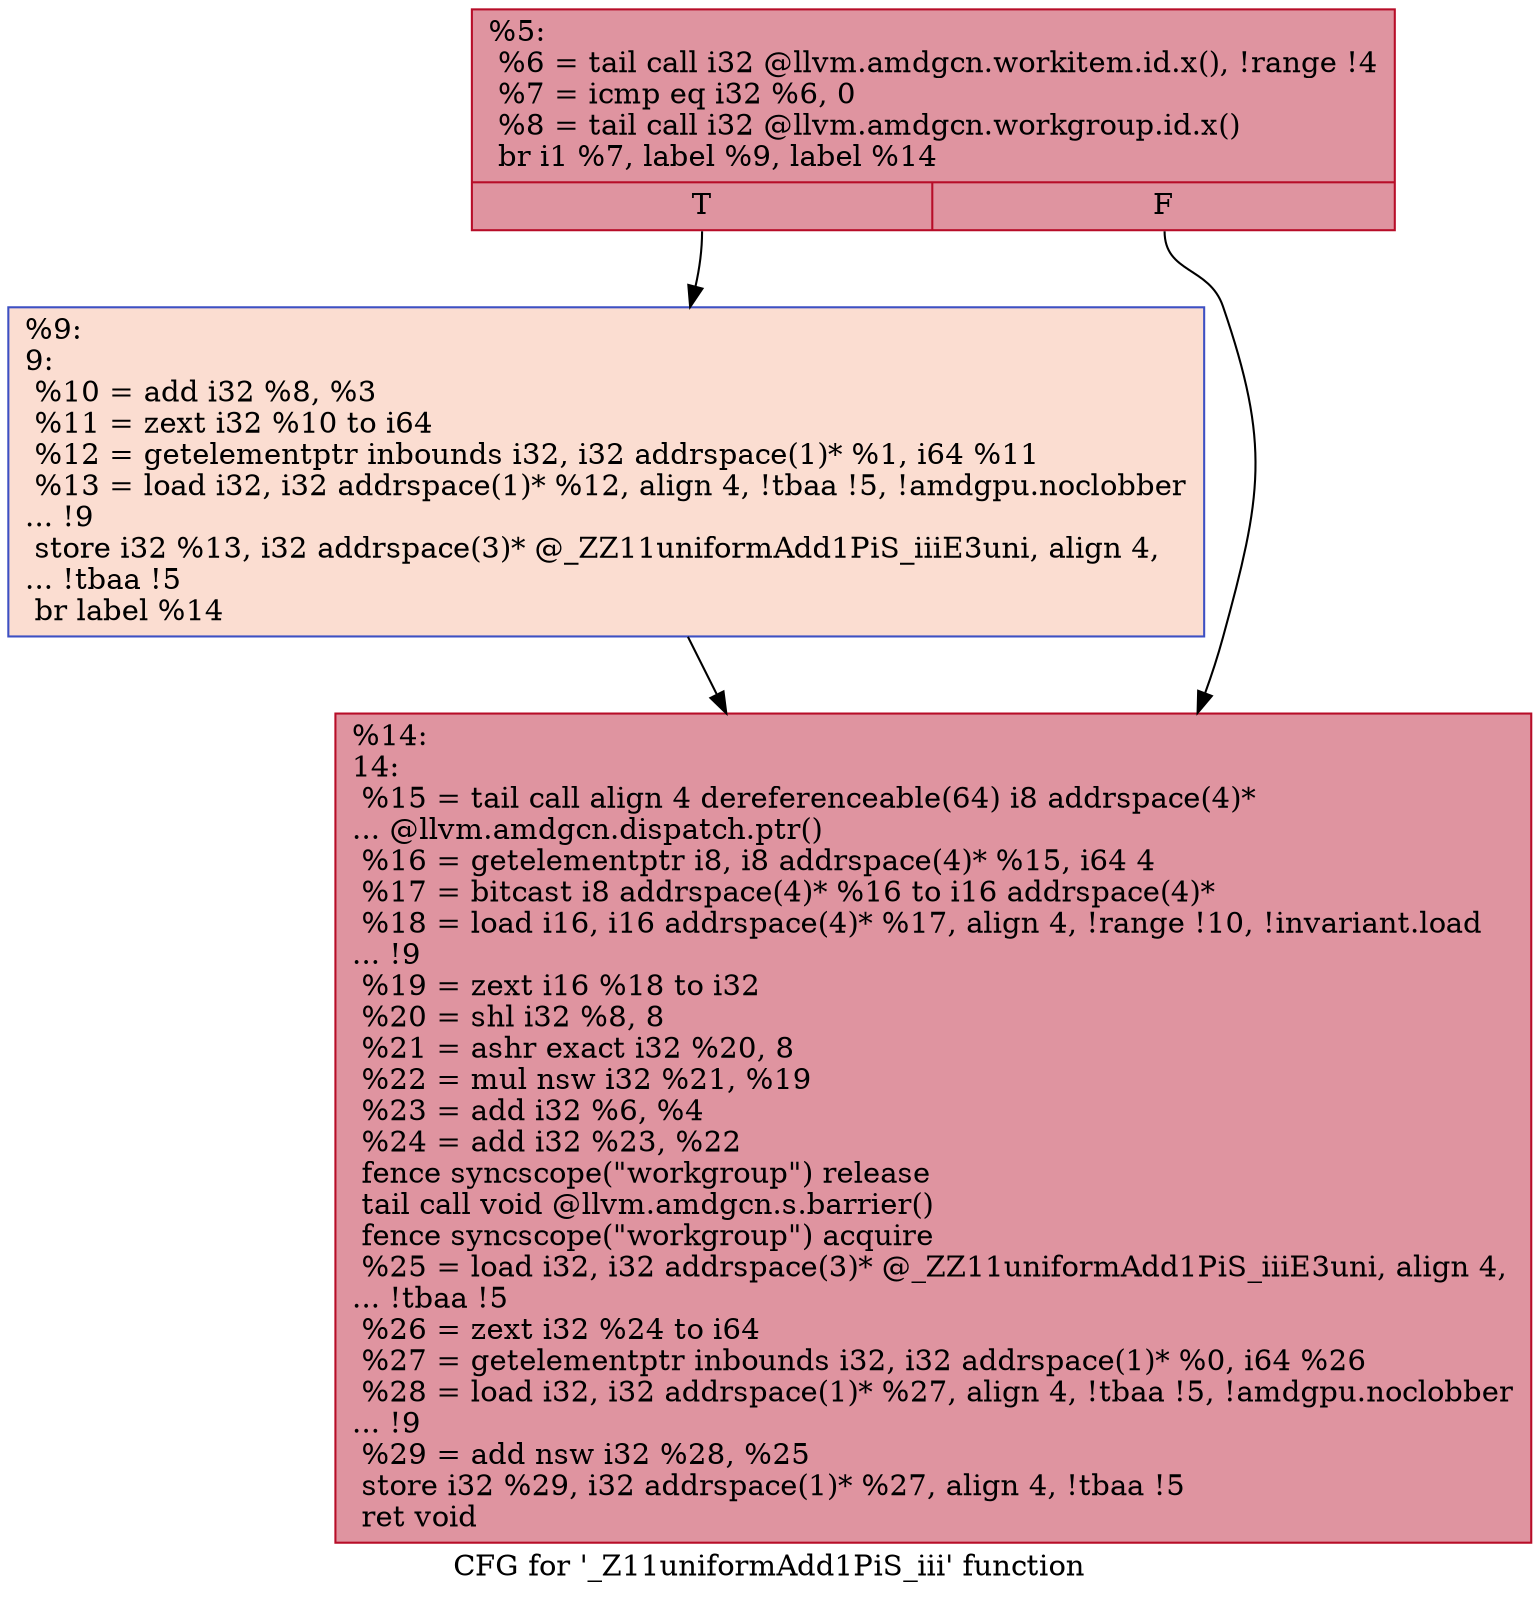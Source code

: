 digraph "CFG for '_Z11uniformAdd1PiS_iii' function" {
	label="CFG for '_Z11uniformAdd1PiS_iii' function";

	Node0x4a78880 [shape=record,color="#b70d28ff", style=filled, fillcolor="#b70d2870",label="{%5:\l  %6 = tail call i32 @llvm.amdgcn.workitem.id.x(), !range !4\l  %7 = icmp eq i32 %6, 0\l  %8 = tail call i32 @llvm.amdgcn.workgroup.id.x()\l  br i1 %7, label %9, label %14\l|{<s0>T|<s1>F}}"];
	Node0x4a78880:s0 -> Node0x4a77fb0;
	Node0x4a78880:s1 -> Node0x4a79f30;
	Node0x4a77fb0 [shape=record,color="#3d50c3ff", style=filled, fillcolor="#f7b39670",label="{%9:\l9:                                                \l  %10 = add i32 %8, %3\l  %11 = zext i32 %10 to i64\l  %12 = getelementptr inbounds i32, i32 addrspace(1)* %1, i64 %11\l  %13 = load i32, i32 addrspace(1)* %12, align 4, !tbaa !5, !amdgpu.noclobber\l... !9\l  store i32 %13, i32 addrspace(3)* @_ZZ11uniformAdd1PiS_iiiE3uni, align 4,\l... !tbaa !5\l  br label %14\l}"];
	Node0x4a77fb0 -> Node0x4a79f30;
	Node0x4a79f30 [shape=record,color="#b70d28ff", style=filled, fillcolor="#b70d2870",label="{%14:\l14:                                               \l  %15 = tail call align 4 dereferenceable(64) i8 addrspace(4)*\l... @llvm.amdgcn.dispatch.ptr()\l  %16 = getelementptr i8, i8 addrspace(4)* %15, i64 4\l  %17 = bitcast i8 addrspace(4)* %16 to i16 addrspace(4)*\l  %18 = load i16, i16 addrspace(4)* %17, align 4, !range !10, !invariant.load\l... !9\l  %19 = zext i16 %18 to i32\l  %20 = shl i32 %8, 8\l  %21 = ashr exact i32 %20, 8\l  %22 = mul nsw i32 %21, %19\l  %23 = add i32 %6, %4\l  %24 = add i32 %23, %22\l  fence syncscope(\"workgroup\") release\l  tail call void @llvm.amdgcn.s.barrier()\l  fence syncscope(\"workgroup\") acquire\l  %25 = load i32, i32 addrspace(3)* @_ZZ11uniformAdd1PiS_iiiE3uni, align 4,\l... !tbaa !5\l  %26 = zext i32 %24 to i64\l  %27 = getelementptr inbounds i32, i32 addrspace(1)* %0, i64 %26\l  %28 = load i32, i32 addrspace(1)* %27, align 4, !tbaa !5, !amdgpu.noclobber\l... !9\l  %29 = add nsw i32 %28, %25\l  store i32 %29, i32 addrspace(1)* %27, align 4, !tbaa !5\l  ret void\l}"];
}
